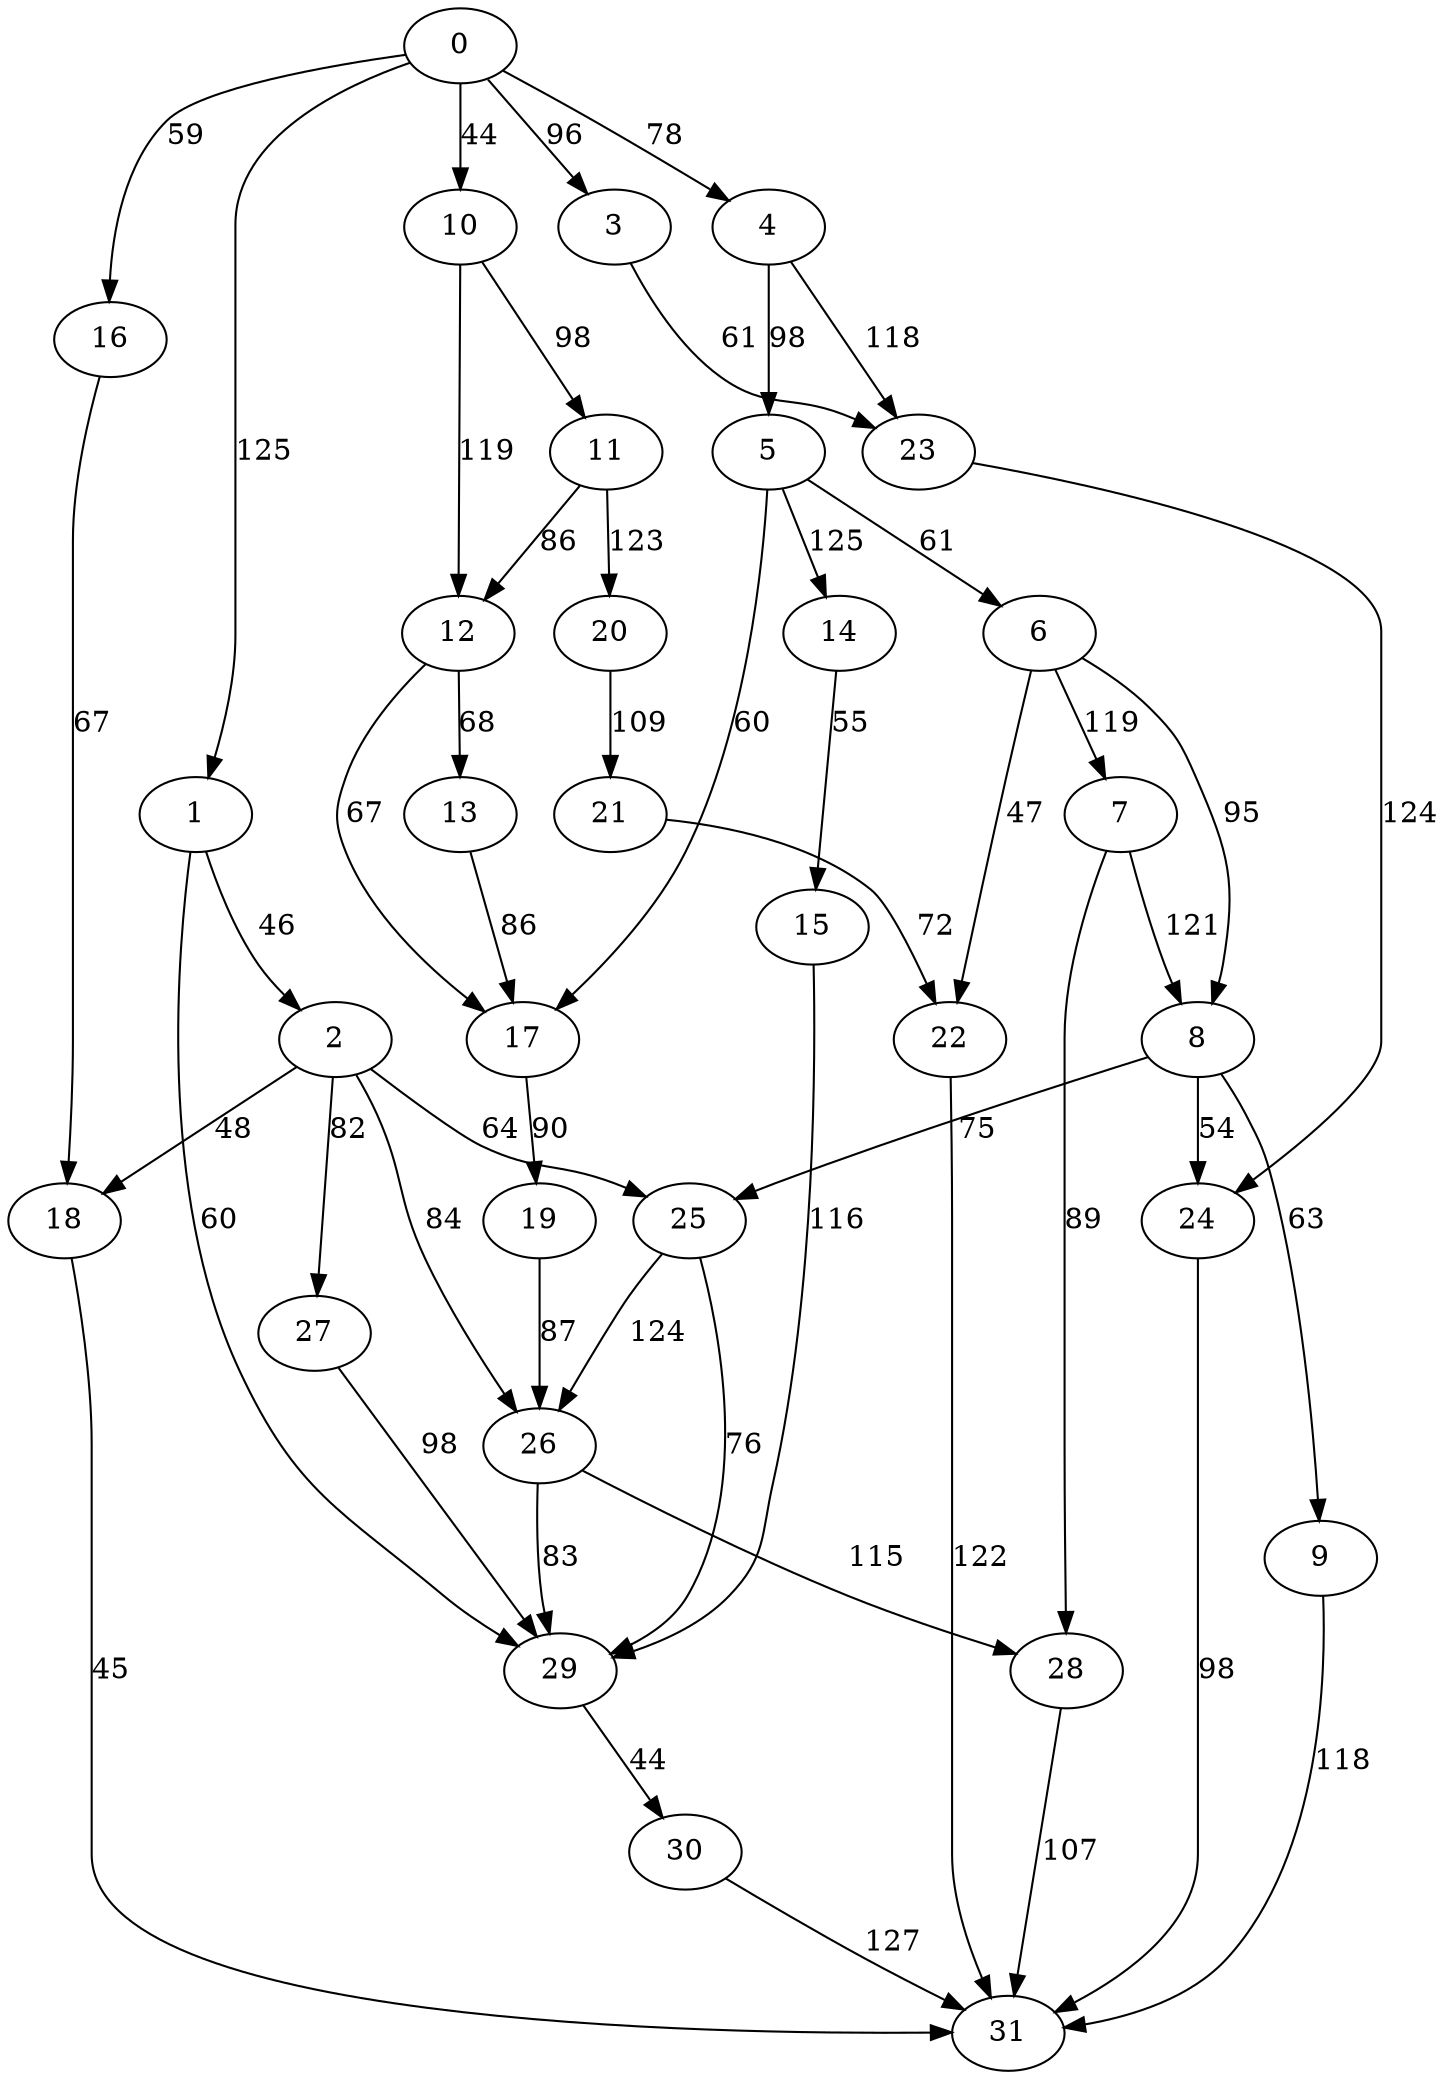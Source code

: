 digraph t40p6r7_0 {
0 -> 1 [ label = 125 ];
0 -> 3 [ label = 96 ];
0 -> 4 [ label = 78 ];
0 -> 10 [ label = 44 ];
0 -> 16 [ label = 59 ];
1 -> 2 [ label = 46 ];
1 -> 29 [ label = 60 ];
2 -> 18 [ label = 48 ];
2 -> 25 [ label = 64 ];
2 -> 26 [ label = 84 ];
2 -> 27 [ label = 82 ];
3 -> 23 [ label = 61 ];
4 -> 5 [ label = 98 ];
4 -> 23 [ label = 118 ];
5 -> 6 [ label = 61 ];
5 -> 14 [ label = 125 ];
5 -> 17 [ label = 60 ];
6 -> 7 [ label = 119 ];
6 -> 8 [ label = 95 ];
6 -> 22 [ label = 47 ];
7 -> 8 [ label = 121 ];
7 -> 28 [ label = 89 ];
8 -> 9 [ label = 63 ];
8 -> 24 [ label = 54 ];
8 -> 25 [ label = 75 ];
9 -> 31 [ label = 118 ];
10 -> 11 [ label = 98 ];
10 -> 12 [ label = 119 ];
11 -> 12 [ label = 86 ];
11 -> 20 [ label = 123 ];
12 -> 13 [ label = 68 ];
12 -> 17 [ label = 67 ];
13 -> 17 [ label = 86 ];
14 -> 15 [ label = 55 ];
15 -> 29 [ label = 116 ];
16 -> 18 [ label = 67 ];
17 -> 19 [ label = 90 ];
18 -> 31 [ label = 45 ];
19 -> 26 [ label = 87 ];
20 -> 21 [ label = 109 ];
21 -> 22 [ label = 72 ];
22 -> 31 [ label = 122 ];
23 -> 24 [ label = 124 ];
24 -> 31 [ label = 98 ];
25 -> 26 [ label = 124 ];
25 -> 29 [ label = 76 ];
26 -> 28 [ label = 115 ];
26 -> 29 [ label = 83 ];
27 -> 29 [ label = 98 ];
28 -> 31 [ label = 107 ];
29 -> 30 [ label = 44 ];
30 -> 31 [ label = 127 ];
 }

